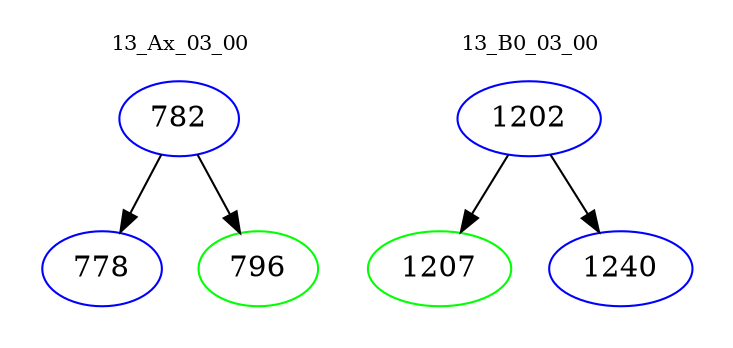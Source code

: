 digraph{
subgraph cluster_0 {
color = white
label = "13_Ax_03_00";
fontsize=10;
T0_782 [label="782", color="blue"]
T0_782 -> T0_778 [color="black"]
T0_778 [label="778", color="blue"]
T0_782 -> T0_796 [color="black"]
T0_796 [label="796", color="green"]
}
subgraph cluster_1 {
color = white
label = "13_B0_03_00";
fontsize=10;
T1_1202 [label="1202", color="blue"]
T1_1202 -> T1_1207 [color="black"]
T1_1207 [label="1207", color="green"]
T1_1202 -> T1_1240 [color="black"]
T1_1240 [label="1240", color="blue"]
}
}
